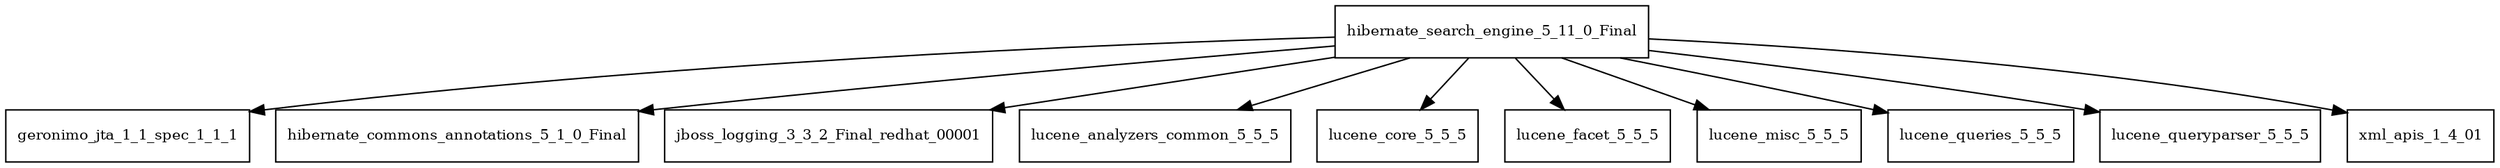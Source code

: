 digraph hibernate_search_engine_5_11_0_Final_dependencies {
  node [shape = box, fontsize=10.0];
  hibernate_search_engine_5_11_0_Final -> geronimo_jta_1_1_spec_1_1_1;
  hibernate_search_engine_5_11_0_Final -> hibernate_commons_annotations_5_1_0_Final;
  hibernate_search_engine_5_11_0_Final -> jboss_logging_3_3_2_Final_redhat_00001;
  hibernate_search_engine_5_11_0_Final -> lucene_analyzers_common_5_5_5;
  hibernate_search_engine_5_11_0_Final -> lucene_core_5_5_5;
  hibernate_search_engine_5_11_0_Final -> lucene_facet_5_5_5;
  hibernate_search_engine_5_11_0_Final -> lucene_misc_5_5_5;
  hibernate_search_engine_5_11_0_Final -> lucene_queries_5_5_5;
  hibernate_search_engine_5_11_0_Final -> lucene_queryparser_5_5_5;
  hibernate_search_engine_5_11_0_Final -> xml_apis_1_4_01;
}
